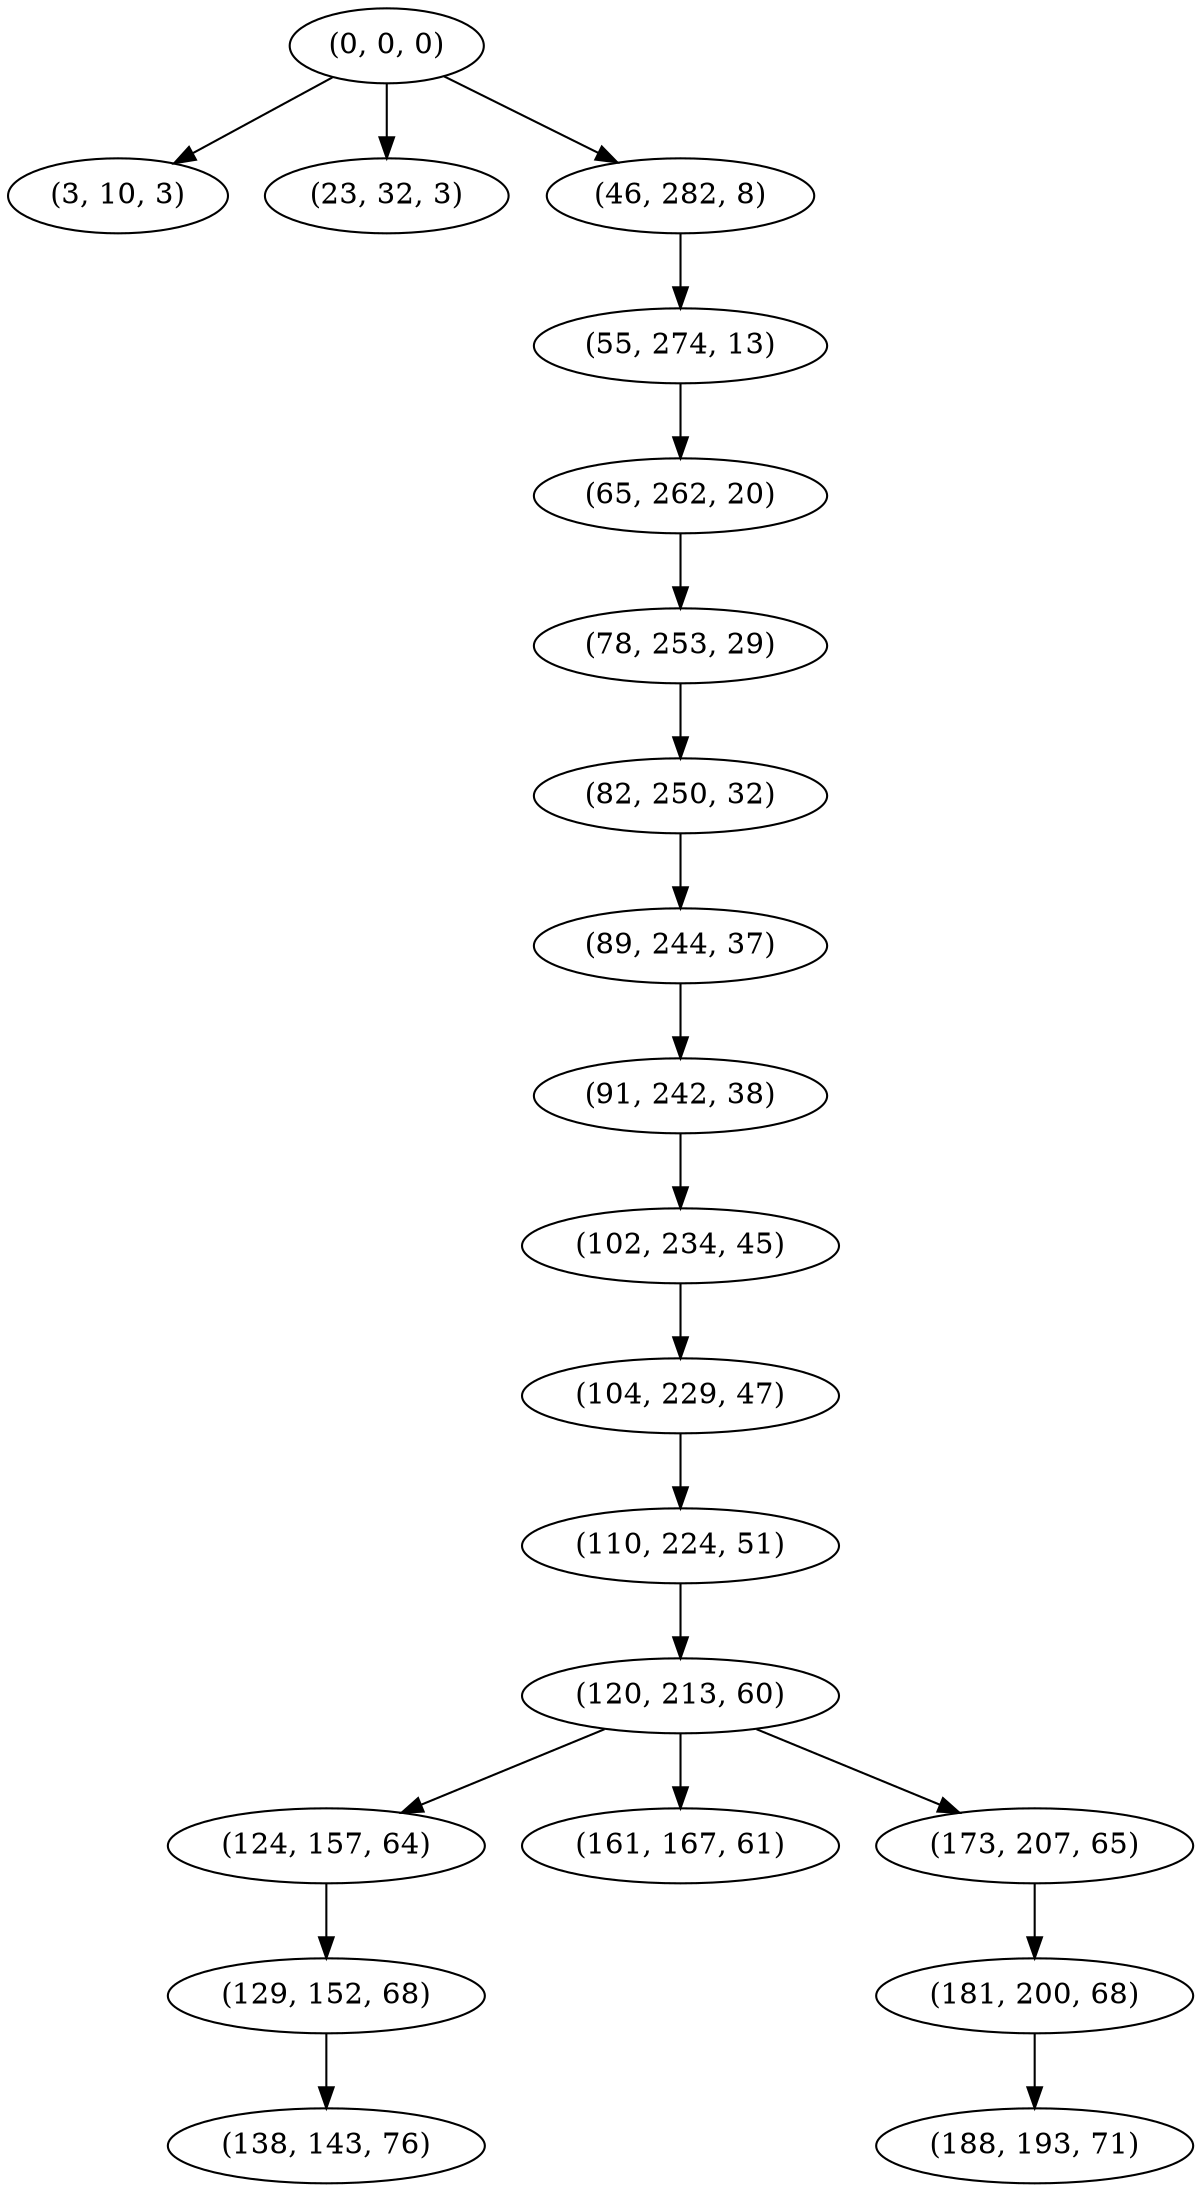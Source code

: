digraph tree {
    "(0, 0, 0)";
    "(3, 10, 3)";
    "(23, 32, 3)";
    "(46, 282, 8)";
    "(55, 274, 13)";
    "(65, 262, 20)";
    "(78, 253, 29)";
    "(82, 250, 32)";
    "(89, 244, 37)";
    "(91, 242, 38)";
    "(102, 234, 45)";
    "(104, 229, 47)";
    "(110, 224, 51)";
    "(120, 213, 60)";
    "(124, 157, 64)";
    "(129, 152, 68)";
    "(138, 143, 76)";
    "(161, 167, 61)";
    "(173, 207, 65)";
    "(181, 200, 68)";
    "(188, 193, 71)";
    "(0, 0, 0)" -> "(3, 10, 3)";
    "(0, 0, 0)" -> "(23, 32, 3)";
    "(0, 0, 0)" -> "(46, 282, 8)";
    "(46, 282, 8)" -> "(55, 274, 13)";
    "(55, 274, 13)" -> "(65, 262, 20)";
    "(65, 262, 20)" -> "(78, 253, 29)";
    "(78, 253, 29)" -> "(82, 250, 32)";
    "(82, 250, 32)" -> "(89, 244, 37)";
    "(89, 244, 37)" -> "(91, 242, 38)";
    "(91, 242, 38)" -> "(102, 234, 45)";
    "(102, 234, 45)" -> "(104, 229, 47)";
    "(104, 229, 47)" -> "(110, 224, 51)";
    "(110, 224, 51)" -> "(120, 213, 60)";
    "(120, 213, 60)" -> "(124, 157, 64)";
    "(120, 213, 60)" -> "(161, 167, 61)";
    "(120, 213, 60)" -> "(173, 207, 65)";
    "(124, 157, 64)" -> "(129, 152, 68)";
    "(129, 152, 68)" -> "(138, 143, 76)";
    "(173, 207, 65)" -> "(181, 200, 68)";
    "(181, 200, 68)" -> "(188, 193, 71)";
}
